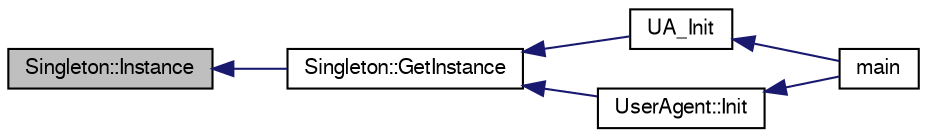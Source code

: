 digraph G
{
  bgcolor="transparent";
  edge [fontname="FreeSans",fontsize="10",labelfontname="FreeSans",labelfontsize="10"];
  node [fontname="FreeSans",fontsize="10",shape=record];
  rankdir="LR";
  Node1 [label="Singleton::Instance",height=0.2,width=0.4,color="black", fillcolor="grey75", style="filled" fontcolor="black"];
  Node1 -> Node2 [dir="back",color="midnightblue",fontsize="10",style="solid",fontname="FreeSans"];
  Node2 [label="Singleton::GetInstance",height=0.2,width=0.4,color="black",URL="$classSingleton.html#adb2c49abf86f1ada00d6811f30edd9e6"];
  Node2 -> Node3 [dir="back",color="midnightblue",fontsize="10",style="solid",fontname="FreeSans"];
  Node3 [label="UA_Init",height=0.2,width=0.4,color="black",URL="$useragent_8h.html#a633b8ed6c92207ef66a4af9ea061ea0b"];
  Node3 -> Node4 [dir="back",color="midnightblue",fontsize="10",style="solid",fontname="FreeSans"];
  Node4 [label="main",height=0.2,width=0.4,color="black",URL="$example_8cpp.html#a3c04138a5bfe5d72780bb7e82a18e627"];
  Node2 -> Node5 [dir="back",color="midnightblue",fontsize="10",style="solid",fontname="FreeSans"];
  Node5 [label="UserAgent::Init",height=0.2,width=0.4,color="black",URL="$classUserAgent.html#a5ec2c75e8deabe71b6d9af86bcb3686f"];
  Node5 -> Node4 [dir="back",color="midnightblue",fontsize="10",style="solid",fontname="FreeSans"];
}
